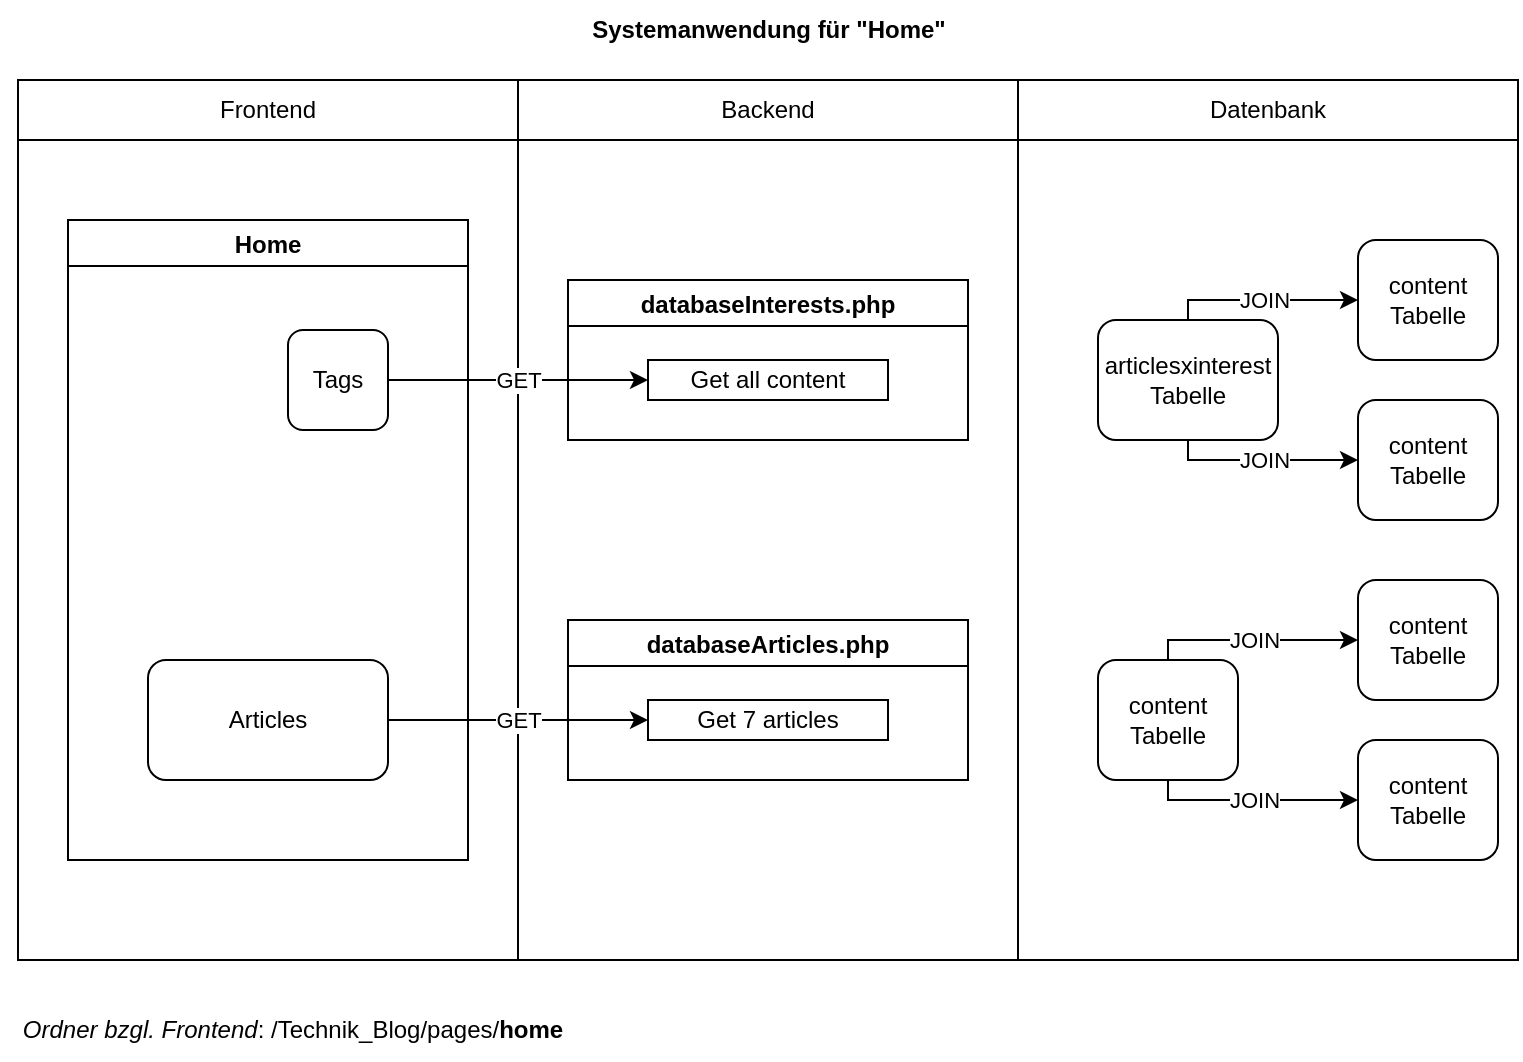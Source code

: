 <mxfile version="20.0.4" type="github">
  <diagram id="F-mWfHKr3n5SSRair65e" name="Page-1">
    <mxGraphModel dx="1171" dy="1692" grid="1" gridSize="10" guides="1" tooltips="1" connect="1" arrows="1" fold="1" page="1" pageScale="1" pageWidth="827" pageHeight="1169" math="0" shadow="0">
      <root>
        <mxCell id="0" />
        <mxCell id="1" parent="0" />
        <mxCell id="LPjcEhtQdbkFDPHxE0my-1" value="Systemanwendung für &quot;Home&quot;" style="text;html=1;strokeColor=none;fillColor=none;align=center;verticalAlign=middle;whiteSpace=wrap;rounded=0;fontStyle=1" parent="1" vertex="1">
          <mxGeometry x="361.5" y="-1160" width="187" height="30" as="geometry" />
        </mxCell>
        <mxCell id="LPjcEhtQdbkFDPHxE0my-2" value="" style="rounded=0;whiteSpace=wrap;html=1;labelPosition=center;verticalLabelPosition=top;align=center;verticalAlign=bottom;spacingTop=0;" parent="1" vertex="1">
          <mxGeometry x="80" y="-1120" width="250" height="440" as="geometry" />
        </mxCell>
        <mxCell id="LPjcEhtQdbkFDPHxE0my-3" value="" style="rounded=0;whiteSpace=wrap;html=1;" parent="1" vertex="1">
          <mxGeometry x="330" y="-1120" width="250" height="440" as="geometry" />
        </mxCell>
        <mxCell id="LPjcEhtQdbkFDPHxE0my-4" value="" style="rounded=0;whiteSpace=wrap;html=1;" parent="1" vertex="1">
          <mxGeometry x="580" y="-1120" width="250" height="440" as="geometry" />
        </mxCell>
        <mxCell id="LPjcEhtQdbkFDPHxE0my-5" value="Frontend" style="text;html=1;strokeColor=none;fillColor=none;align=center;verticalAlign=middle;whiteSpace=wrap;rounded=0;" parent="1" vertex="1">
          <mxGeometry x="175" y="-1120" width="60" height="30" as="geometry" />
        </mxCell>
        <mxCell id="LPjcEhtQdbkFDPHxE0my-6" value="Datenbank" style="text;html=1;strokeColor=none;fillColor=none;align=center;verticalAlign=middle;whiteSpace=wrap;rounded=0;" parent="1" vertex="1">
          <mxGeometry x="675" y="-1120" width="60" height="30" as="geometry" />
        </mxCell>
        <mxCell id="LPjcEhtQdbkFDPHxE0my-7" value="Backend" style="text;html=1;strokeColor=none;fillColor=none;align=center;verticalAlign=middle;whiteSpace=wrap;rounded=0;" parent="1" vertex="1">
          <mxGeometry x="425" y="-1120" width="60" height="30" as="geometry" />
        </mxCell>
        <mxCell id="LPjcEhtQdbkFDPHxE0my-8" value="" style="endArrow=none;html=1;rounded=0;" parent="1" edge="1">
          <mxGeometry width="50" height="50" relative="1" as="geometry">
            <mxPoint x="80" y="-1090" as="sourcePoint" />
            <mxPoint x="830" y="-1090" as="targetPoint" />
          </mxGeometry>
        </mxCell>
        <mxCell id="LPjcEhtQdbkFDPHxE0my-9" value="Home" style="swimlane;" parent="1" vertex="1">
          <mxGeometry x="105" y="-1050" width="200" height="320" as="geometry" />
        </mxCell>
        <mxCell id="LPjcEhtQdbkFDPHxE0my-13" value="Tags" style="rounded=1;whiteSpace=wrap;html=1;" parent="LPjcEhtQdbkFDPHxE0my-9" vertex="1">
          <mxGeometry x="110" y="55" width="50" height="50" as="geometry" />
        </mxCell>
        <mxCell id="LPjcEhtQdbkFDPHxE0my-14" value="Articles" style="rounded=1;whiteSpace=wrap;html=1;" parent="LPjcEhtQdbkFDPHxE0my-9" vertex="1">
          <mxGeometry x="40" y="220" width="120" height="60" as="geometry" />
        </mxCell>
        <mxCell id="LPjcEhtQdbkFDPHxE0my-12" value="&lt;i&gt;Ordner bzgl. Frontend&lt;/i&gt;: /Technik_Blog/pages/&lt;b&gt;home&lt;/b&gt;" style="text;html=1;align=center;verticalAlign=middle;resizable=0;points=[];autosize=1;strokeColor=none;fillColor=none;" parent="1" vertex="1">
          <mxGeometry x="71.5" y="-660" width="290" height="30" as="geometry" />
        </mxCell>
        <mxCell id="LPjcEhtQdbkFDPHxE0my-17" value="databaseArticles.php" style="swimlane;" parent="1" vertex="1">
          <mxGeometry x="355" y="-850" width="200" height="80" as="geometry" />
        </mxCell>
        <mxCell id="LPjcEhtQdbkFDPHxE0my-18" value="Get 7 articles" style="rounded=0;whiteSpace=wrap;html=1;" parent="LPjcEhtQdbkFDPHxE0my-17" vertex="1">
          <mxGeometry x="40" y="40" width="120" height="20" as="geometry" />
        </mxCell>
        <mxCell id="LPjcEhtQdbkFDPHxE0my-20" value="databaseInterests.php" style="swimlane;" parent="1" vertex="1">
          <mxGeometry x="355" y="-1020" width="200" height="80" as="geometry" />
        </mxCell>
        <mxCell id="LPjcEhtQdbkFDPHxE0my-21" value="Get all content" style="rounded=0;whiteSpace=wrap;html=1;" parent="LPjcEhtQdbkFDPHxE0my-20" vertex="1">
          <mxGeometry x="40" y="40" width="120" height="20" as="geometry" />
        </mxCell>
        <mxCell id="LPjcEhtQdbkFDPHxE0my-22" value="GET" style="endArrow=classic;html=1;rounded=0;exitX=1;exitY=0.5;exitDx=0;exitDy=0;entryX=0;entryY=0.5;entryDx=0;entryDy=0;" parent="1" source="LPjcEhtQdbkFDPHxE0my-13" target="LPjcEhtQdbkFDPHxE0my-21" edge="1">
          <mxGeometry width="50" height="50" relative="1" as="geometry">
            <mxPoint x="370" y="-850" as="sourcePoint" />
            <mxPoint x="420" y="-900" as="targetPoint" />
          </mxGeometry>
        </mxCell>
        <mxCell id="LPjcEhtQdbkFDPHxE0my-23" value="GET" style="endArrow=classic;html=1;rounded=0;exitX=1;exitY=0.5;exitDx=0;exitDy=0;entryX=0;entryY=0.5;entryDx=0;entryDy=0;" parent="1" source="LPjcEhtQdbkFDPHxE0my-14" target="LPjcEhtQdbkFDPHxE0my-18" edge="1">
          <mxGeometry width="50" height="50" relative="1" as="geometry">
            <mxPoint x="370" y="-850" as="sourcePoint" />
            <mxPoint x="420" y="-900" as="targetPoint" />
          </mxGeometry>
        </mxCell>
        <mxCell id="esbDd7-VKIpy32mCGEpp-1" value="articlesxinterest Tabelle" style="rounded=1;whiteSpace=wrap;html=1;" vertex="1" parent="1">
          <mxGeometry x="620" y="-1000" width="90" height="60" as="geometry" />
        </mxCell>
        <mxCell id="esbDd7-VKIpy32mCGEpp-2" value="content Tabelle" style="rounded=1;whiteSpace=wrap;html=1;" vertex="1" parent="1">
          <mxGeometry x="750" y="-1040" width="70" height="60" as="geometry" />
        </mxCell>
        <mxCell id="esbDd7-VKIpy32mCGEpp-3" value="content Tabelle" style="rounded=1;whiteSpace=wrap;html=1;" vertex="1" parent="1">
          <mxGeometry x="750" y="-960" width="70" height="60" as="geometry" />
        </mxCell>
        <mxCell id="esbDd7-VKIpy32mCGEpp-4" value="content Tabelle" style="rounded=1;whiteSpace=wrap;html=1;" vertex="1" parent="1">
          <mxGeometry x="620" y="-830" width="70" height="60" as="geometry" />
        </mxCell>
        <mxCell id="esbDd7-VKIpy32mCGEpp-5" value="content Tabelle" style="rounded=1;whiteSpace=wrap;html=1;" vertex="1" parent="1">
          <mxGeometry x="750" y="-870" width="70" height="60" as="geometry" />
        </mxCell>
        <mxCell id="esbDd7-VKIpy32mCGEpp-6" value="content Tabelle" style="rounded=1;whiteSpace=wrap;html=1;" vertex="1" parent="1">
          <mxGeometry x="750" y="-790" width="70" height="60" as="geometry" />
        </mxCell>
        <mxCell id="esbDd7-VKIpy32mCGEpp-7" value="JOIN" style="endArrow=classic;html=1;rounded=0;exitX=0.5;exitY=0;exitDx=0;exitDy=0;" edge="1" parent="1" source="esbDd7-VKIpy32mCGEpp-4" target="esbDd7-VKIpy32mCGEpp-5">
          <mxGeometry width="50" height="50" relative="1" as="geometry">
            <mxPoint x="500" y="-820" as="sourcePoint" />
            <mxPoint x="550" y="-870" as="targetPoint" />
            <Array as="points">
              <mxPoint x="655" y="-840" />
            </Array>
          </mxGeometry>
        </mxCell>
        <mxCell id="esbDd7-VKIpy32mCGEpp-8" value="JOIN" style="endArrow=classic;html=1;rounded=0;exitX=0.5;exitY=1;exitDx=0;exitDy=0;" edge="1" parent="1" source="esbDd7-VKIpy32mCGEpp-4" target="esbDd7-VKIpy32mCGEpp-6">
          <mxGeometry width="50" height="50" relative="1" as="geometry">
            <mxPoint x="500" y="-820" as="sourcePoint" />
            <mxPoint x="550" y="-870" as="targetPoint" />
            <Array as="points">
              <mxPoint x="655" y="-760" />
            </Array>
          </mxGeometry>
        </mxCell>
        <mxCell id="esbDd7-VKIpy32mCGEpp-9" value="JOIN" style="endArrow=classic;html=1;rounded=0;exitX=0.5;exitY=1;exitDx=0;exitDy=0;entryX=0;entryY=0.5;entryDx=0;entryDy=0;" edge="1" parent="1" source="esbDd7-VKIpy32mCGEpp-1" target="esbDd7-VKIpy32mCGEpp-3">
          <mxGeometry width="50" height="50" relative="1" as="geometry">
            <mxPoint x="500" y="-820" as="sourcePoint" />
            <mxPoint x="550" y="-870" as="targetPoint" />
            <Array as="points">
              <mxPoint x="665" y="-930" />
            </Array>
          </mxGeometry>
        </mxCell>
        <mxCell id="esbDd7-VKIpy32mCGEpp-10" value="JOIN" style="endArrow=classic;html=1;rounded=0;exitX=0.5;exitY=0;exitDx=0;exitDy=0;" edge="1" parent="1" source="esbDd7-VKIpy32mCGEpp-1" target="esbDd7-VKIpy32mCGEpp-2">
          <mxGeometry width="50" height="50" relative="1" as="geometry">
            <mxPoint x="590" y="-940" as="sourcePoint" />
            <mxPoint x="640" y="-990" as="targetPoint" />
            <Array as="points">
              <mxPoint x="665" y="-1010" />
            </Array>
          </mxGeometry>
        </mxCell>
      </root>
    </mxGraphModel>
  </diagram>
</mxfile>
